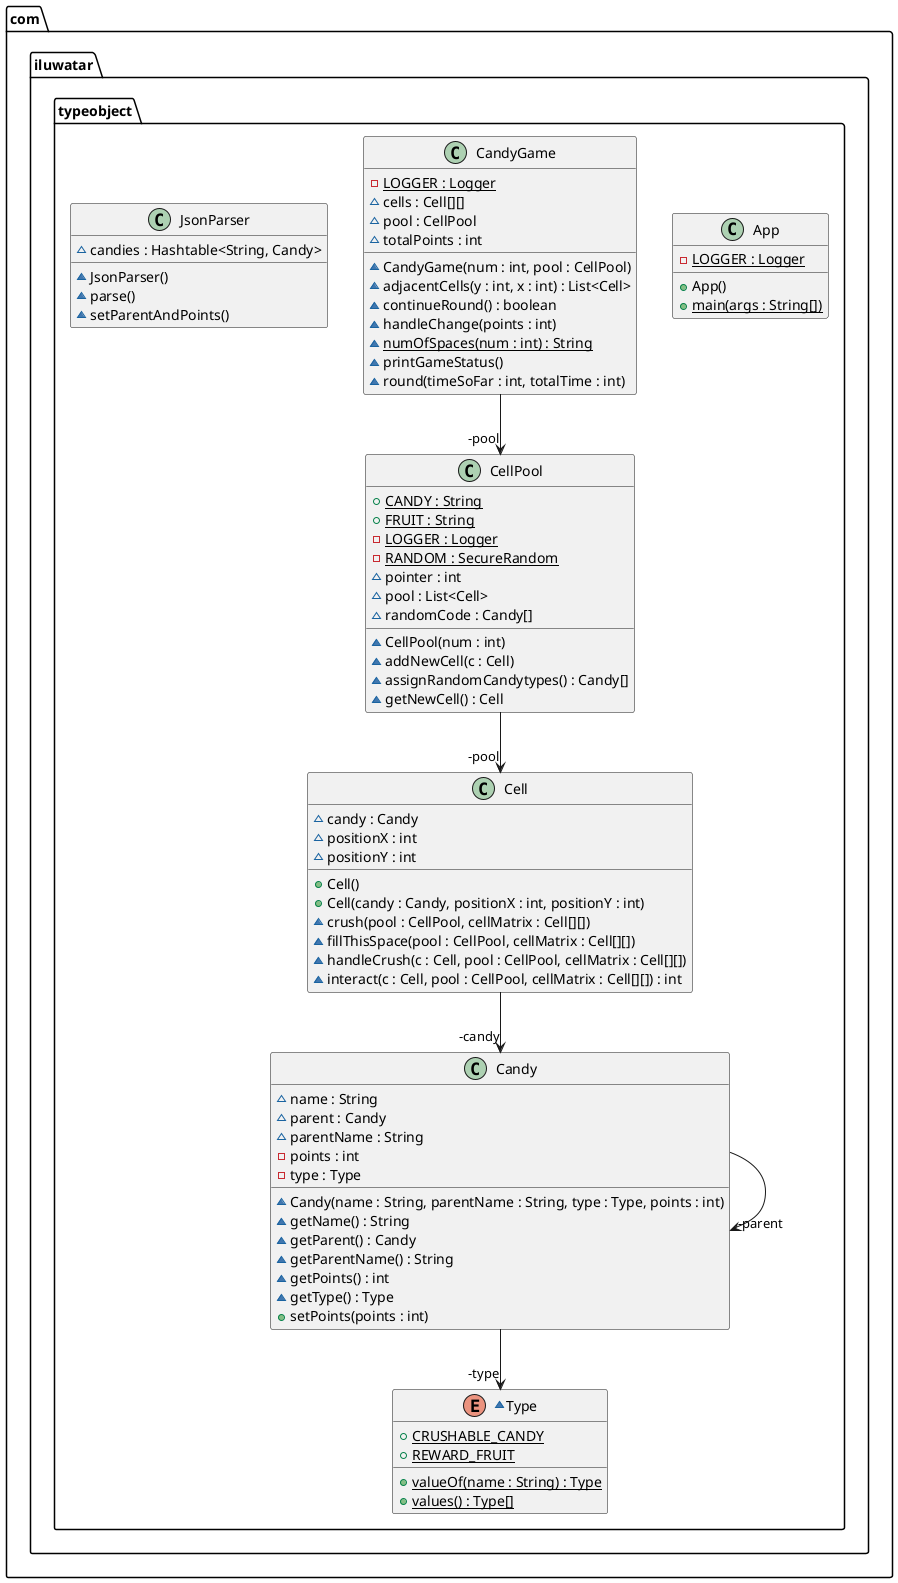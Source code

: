 @startuml
package com.iluwatar.typeobject {
  class App {
    - LOGGER : Logger {static}
    + App()
    + main(args : String[]) {static}
  }
  class Candy {
    ~ name : String
    ~ parent : Candy
    ~ parentName : String
    - points : int
    - type : Type
    ~ Candy(name : String, parentName : String, type : Type, points : int)
    ~ getName() : String
    ~ getParent() : Candy
    ~ getParentName() : String
    ~ getPoints() : int
    ~ getType() : Type
    + setPoints(points : int)
  }
  ~enum Type {
    + CRUSHABLE_CANDY {static}
    + REWARD_FRUIT {static}
    + valueOf(name : String) : Type {static}
    + values() : Type[] {static}
  }
  class CandyGame {
    - LOGGER : Logger {static}
    ~ cells : Cell[][]
    ~ pool : CellPool
    ~ totalPoints : int
    ~ CandyGame(num : int, pool : CellPool)
    ~ adjacentCells(y : int, x : int) : List<Cell>
    ~ continueRound() : boolean
    ~ handleChange(points : int)
    ~ numOfSpaces(num : int) : String {static}
    ~ printGameStatus()
    ~ round(timeSoFar : int, totalTime : int)
  }
  class Cell {
    ~ candy : Candy
    ~ positionX : int
    ~ positionY : int
    + Cell()
    + Cell(candy : Candy, positionX : int, positionY : int)
    ~ crush(pool : CellPool, cellMatrix : Cell[][])
    ~ fillThisSpace(pool : CellPool, cellMatrix : Cell[][])
    ~ handleCrush(c : Cell, pool : CellPool, cellMatrix : Cell[][])
    ~ interact(c : Cell, pool : CellPool, cellMatrix : Cell[][]) : int
  }
  class CellPool {
    + CANDY : String {static}
    + FRUIT : String {static}
    - LOGGER : Logger {static}
    - RANDOM : SecureRandom {static}
    ~ pointer : int
    ~ pool : List<Cell>
    ~ randomCode : Candy[]
    ~ CellPool(num : int)
    ~ addNewCell(c : Cell)
    ~ assignRandomCandytypes() : Candy[]
    ~ getNewCell() : Cell
  }
  class JsonParser {
    ~ candies : Hashtable<String, Candy>
    ~ JsonParser()
    ~ parse()
    ~ setParentAndPoints()
  }
}
Candy -->  "-type" Type
Cell -->  "-candy" Candy
Candy -->  "-parent" Candy
CandyGame -->  "-pool" CellPool
CellPool -->  "-pool" Cell
@enduml